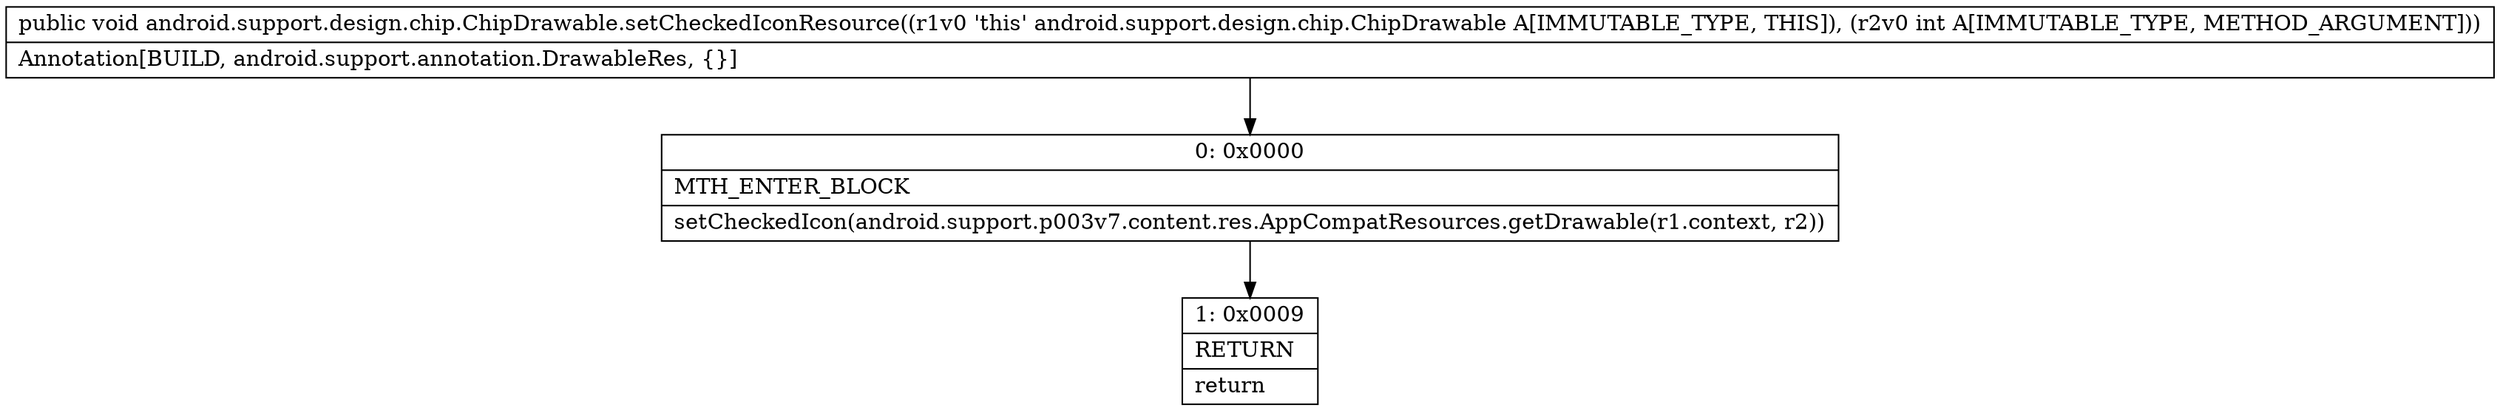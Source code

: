 digraph "CFG forandroid.support.design.chip.ChipDrawable.setCheckedIconResource(I)V" {
Node_0 [shape=record,label="{0\:\ 0x0000|MTH_ENTER_BLOCK\l|setCheckedIcon(android.support.p003v7.content.res.AppCompatResources.getDrawable(r1.context, r2))\l}"];
Node_1 [shape=record,label="{1\:\ 0x0009|RETURN\l|return\l}"];
MethodNode[shape=record,label="{public void android.support.design.chip.ChipDrawable.setCheckedIconResource((r1v0 'this' android.support.design.chip.ChipDrawable A[IMMUTABLE_TYPE, THIS]), (r2v0 int A[IMMUTABLE_TYPE, METHOD_ARGUMENT]))  | Annotation[BUILD, android.support.annotation.DrawableRes, \{\}]\l}"];
MethodNode -> Node_0;
Node_0 -> Node_1;
}

